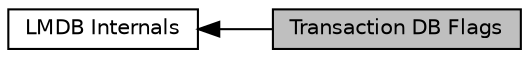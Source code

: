 digraph "Transaction DB Flags"
{
  edge [fontname="Helvetica",fontsize="10",labelfontname="Helvetica",labelfontsize="10"];
  node [fontname="Helvetica",fontsize="10",shape=record];
  rankdir=LR;
  Node0 [label="Transaction DB Flags",height=0.2,width=0.4,color="black", fillcolor="grey75", style="filled", fontcolor="black"];
  Node1 [label="LMDB Internals",height=0.2,width=0.4,color="black", fillcolor="white", style="filled",URL="$group__internal.html"];
  Node1->Node0 [shape=plaintext, dir="back", style="solid"];
}
